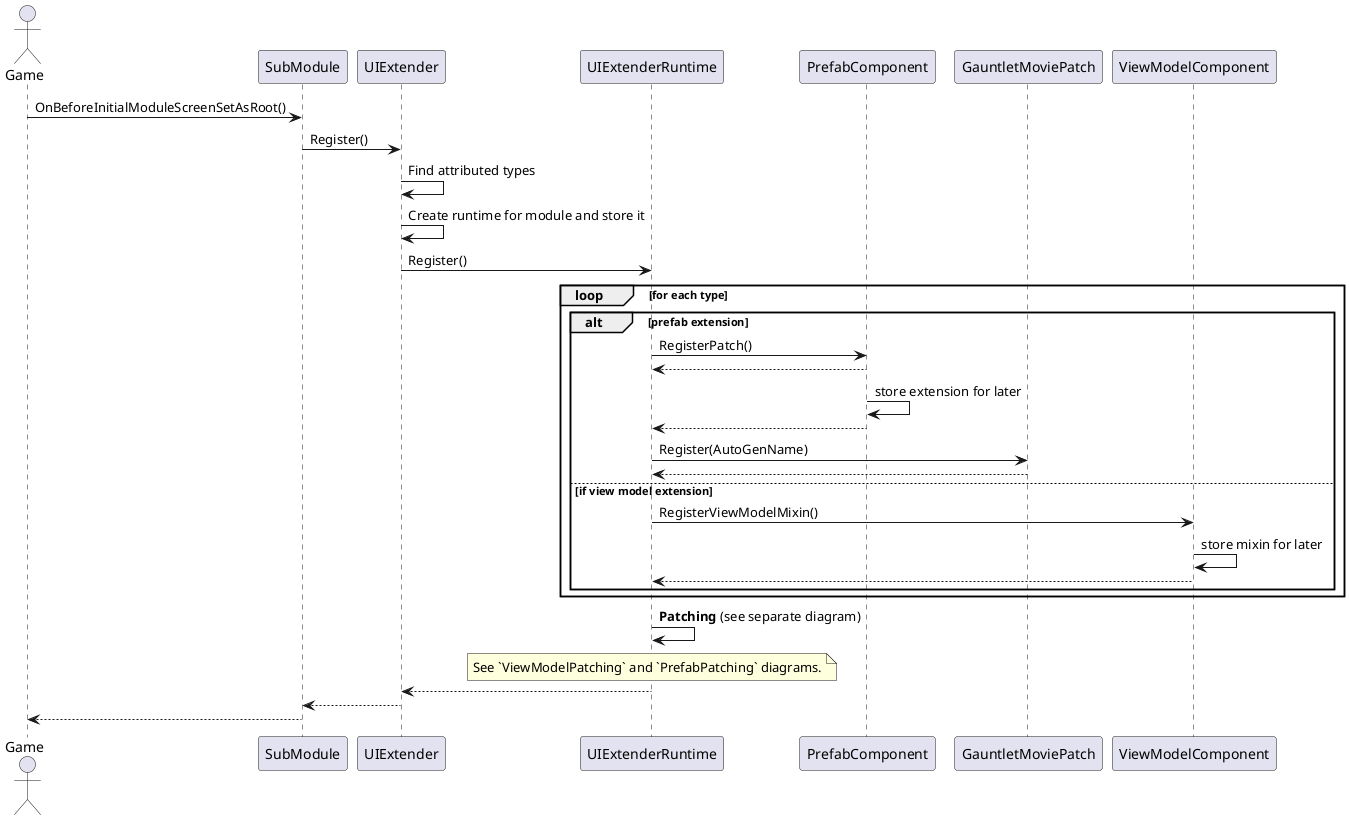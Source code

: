 ﻿@startuml

actor Game

Game -> SubModule: OnBeforeInitialModuleScreenSetAsRoot()
SubModule -> UIExtender: Register()

UIExtender -> UIExtender: Find attributed types
UIExtender -> UIExtender: Create runtime for module and store it
UIExtender -> UIExtenderRuntime: Register()
loop for each type
    alt prefab extension
        UIExtenderRuntime -> PrefabComponent: RegisterPatch()
        PrefabComponent --> UIExtenderRuntime
        PrefabComponent -> PrefabComponent: store extension for later
        PrefabComponent --> UIExtenderRuntime
        UIExtenderRuntime -> GauntletMoviePatch: Register(AutoGenName)
        GauntletMoviePatch --> UIExtenderRuntime
    else if view model extension
        UIExtenderRuntime -> ViewModelComponent: RegisterViewModelMixin()
        ViewModelComponent -> ViewModelComponent: store mixin for later
        ViewModelComponent --> UIExtenderRuntime
    end
end
UIExtenderRuntime -> UIExtenderRuntime: <b>Patching</b> (see separate diagram)
note over UIExtenderRuntime
    See `ViewModelPatching` and `PrefabPatching` diagrams.
endnote
UIExtenderRuntime --> UIExtender
UIExtender --> SubModule
SubModule --> Game

@enduml